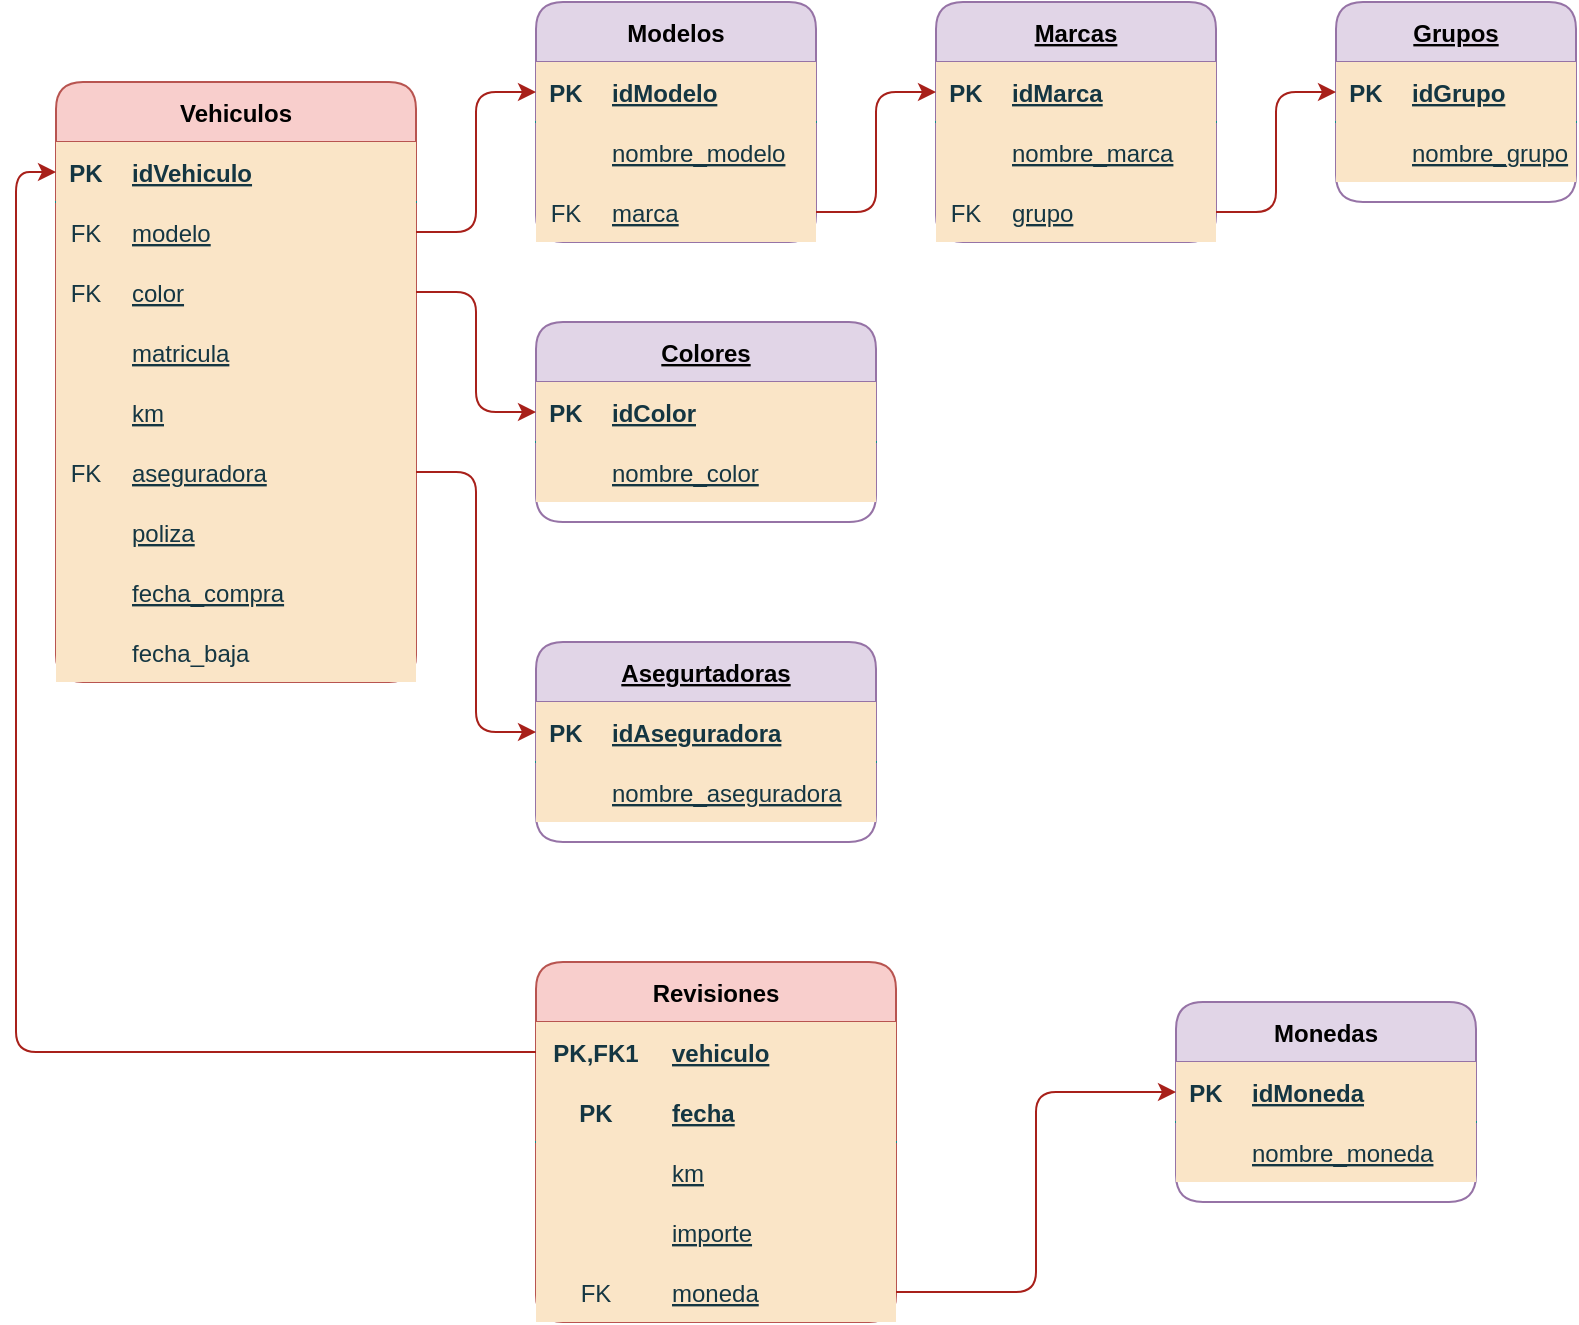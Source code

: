 <mxfile version="20.8.10" type="device"><diagram id="R2lEEEUBdFMjLlhIrx00" name="Page-1"><mxGraphModel dx="1042" dy="620" grid="1" gridSize="10" guides="1" tooltips="1" connect="1" arrows="1" fold="1" page="1" pageScale="1" pageWidth="850" pageHeight="1100" math="0" shadow="0" extFonts="Permanent Marker^https://fonts.googleapis.com/css?family=Permanent+Marker"><root><mxCell id="0"/><mxCell id="1" parent="0"/><mxCell id="oHa8tEoN4qrH1p9lrjXs-1" value="Vehiculos" style="shape=table;startSize=30;container=1;collapsible=1;childLayout=tableLayout;fixedRows=1;rowLines=0;fontStyle=1;align=center;resizeLast=1;fillColor=#f8cecc;strokeColor=#b85450;rounded=1;labelBackgroundColor=none;" parent="1" vertex="1"><mxGeometry x="80" y="120" width="180" height="300" as="geometry"/></mxCell><mxCell id="oHa8tEoN4qrH1p9lrjXs-2" value="" style="shape=tableRow;horizontal=0;startSize=0;swimlaneHead=0;swimlaneBody=0;fillColor=#FAE5C7;collapsible=0;dropTarget=0;points=[[0,0.5],[1,0.5]];portConstraint=eastwest;top=0;left=0;right=0;bottom=1;strokeColor=#0F8B8D;rounded=1;labelBackgroundColor=none;fontColor=#143642;" parent="oHa8tEoN4qrH1p9lrjXs-1" vertex="1"><mxGeometry y="30" width="180" height="30" as="geometry"/></mxCell><mxCell id="oHa8tEoN4qrH1p9lrjXs-3" value="PK" style="shape=partialRectangle;connectable=0;fillColor=#FAE5C7;top=0;left=0;bottom=0;right=0;fontStyle=1;overflow=hidden;strokeColor=#0F8B8D;rounded=1;labelBackgroundColor=none;fontColor=#143642;" parent="oHa8tEoN4qrH1p9lrjXs-2" vertex="1"><mxGeometry width="30" height="30" as="geometry"><mxRectangle width="30" height="30" as="alternateBounds"/></mxGeometry></mxCell><mxCell id="oHa8tEoN4qrH1p9lrjXs-4" value="idVehiculo" style="shape=partialRectangle;connectable=0;fillColor=#FAE5C7;top=0;left=0;bottom=0;right=0;align=left;spacingLeft=6;fontStyle=5;overflow=hidden;strokeColor=#0F8B8D;rounded=1;labelBackgroundColor=none;fontColor=#143642;" parent="oHa8tEoN4qrH1p9lrjXs-2" vertex="1"><mxGeometry x="30" width="150" height="30" as="geometry"><mxRectangle width="150" height="30" as="alternateBounds"/></mxGeometry></mxCell><mxCell id="oHa8tEoN4qrH1p9lrjXs-5" value="" style="shape=tableRow;horizontal=0;startSize=0;swimlaneHead=0;swimlaneBody=0;fillColor=#FAE5C7;collapsible=0;dropTarget=0;points=[[0,0.5],[1,0.5]];portConstraint=eastwest;top=0;left=0;right=0;bottom=0;strokeColor=#0F8B8D;rounded=1;labelBackgroundColor=none;fontColor=#143642;" parent="oHa8tEoN4qrH1p9lrjXs-1" vertex="1"><mxGeometry y="60" width="180" height="30" as="geometry"/></mxCell><mxCell id="oHa8tEoN4qrH1p9lrjXs-6" value="FK" style="shape=partialRectangle;connectable=0;fillColor=#FAE5C7;top=0;left=0;bottom=0;right=0;editable=1;overflow=hidden;strokeColor=#0F8B8D;rounded=1;labelBackgroundColor=none;fontColor=#143642;" parent="oHa8tEoN4qrH1p9lrjXs-5" vertex="1"><mxGeometry width="30" height="30" as="geometry"><mxRectangle width="30" height="30" as="alternateBounds"/></mxGeometry></mxCell><mxCell id="oHa8tEoN4qrH1p9lrjXs-7" value="modelo" style="shape=partialRectangle;connectable=0;fillColor=#FAE5C7;top=0;left=0;bottom=0;right=0;align=left;spacingLeft=6;overflow=hidden;fontStyle=4;strokeColor=#0F8B8D;rounded=1;labelBackgroundColor=none;fontColor=#143642;" parent="oHa8tEoN4qrH1p9lrjXs-5" vertex="1"><mxGeometry x="30" width="150" height="30" as="geometry"><mxRectangle width="150" height="30" as="alternateBounds"/></mxGeometry></mxCell><mxCell id="oHa8tEoN4qrH1p9lrjXs-8" value="" style="shape=tableRow;horizontal=0;startSize=0;swimlaneHead=0;swimlaneBody=0;fillColor=#FAE5C7;collapsible=0;dropTarget=0;points=[[0,0.5],[1,0.5]];portConstraint=eastwest;top=0;left=0;right=0;bottom=0;strokeColor=#0F8B8D;rounded=1;labelBackgroundColor=none;fontColor=#143642;" parent="oHa8tEoN4qrH1p9lrjXs-1" vertex="1"><mxGeometry y="90" width="180" height="30" as="geometry"/></mxCell><mxCell id="oHa8tEoN4qrH1p9lrjXs-9" value="FK" style="shape=partialRectangle;connectable=0;fillColor=#FAE5C7;top=0;left=0;bottom=0;right=0;editable=1;overflow=hidden;strokeColor=#0F8B8D;rounded=1;labelBackgroundColor=none;fontColor=#143642;" parent="oHa8tEoN4qrH1p9lrjXs-8" vertex="1"><mxGeometry width="30" height="30" as="geometry"><mxRectangle width="30" height="30" as="alternateBounds"/></mxGeometry></mxCell><mxCell id="oHa8tEoN4qrH1p9lrjXs-10" value="color" style="shape=partialRectangle;connectable=0;fillColor=#FAE5C7;top=0;left=0;bottom=0;right=0;align=left;spacingLeft=6;overflow=hidden;fontStyle=4;strokeColor=#0F8B8D;rounded=1;labelBackgroundColor=none;fontColor=#143642;" parent="oHa8tEoN4qrH1p9lrjXs-8" vertex="1"><mxGeometry x="30" width="150" height="30" as="geometry"><mxRectangle width="150" height="30" as="alternateBounds"/></mxGeometry></mxCell><mxCell id="oHa8tEoN4qrH1p9lrjXs-11" value="" style="shape=tableRow;horizontal=0;startSize=0;swimlaneHead=0;swimlaneBody=0;fillColor=#FAE5C7;collapsible=0;dropTarget=0;points=[[0,0.5],[1,0.5]];portConstraint=eastwest;top=0;left=0;right=0;bottom=0;strokeColor=#0F8B8D;rounded=1;labelBackgroundColor=none;fontColor=#143642;" parent="oHa8tEoN4qrH1p9lrjXs-1" vertex="1"><mxGeometry y="120" width="180" height="30" as="geometry"/></mxCell><mxCell id="oHa8tEoN4qrH1p9lrjXs-12" value="" style="shape=partialRectangle;connectable=0;fillColor=#FAE5C7;top=0;left=0;bottom=0;right=0;editable=1;overflow=hidden;strokeColor=#0F8B8D;rounded=1;labelBackgroundColor=none;fontColor=#143642;" parent="oHa8tEoN4qrH1p9lrjXs-11" vertex="1"><mxGeometry width="30" height="30" as="geometry"><mxRectangle width="30" height="30" as="alternateBounds"/></mxGeometry></mxCell><mxCell id="oHa8tEoN4qrH1p9lrjXs-13" value="matricula" style="shape=partialRectangle;connectable=0;fillColor=#FAE5C7;top=0;left=0;bottom=0;right=0;align=left;spacingLeft=6;overflow=hidden;fontStyle=4;strokeColor=#0F8B8D;rounded=1;labelBackgroundColor=none;fontColor=#143642;" parent="oHa8tEoN4qrH1p9lrjXs-11" vertex="1"><mxGeometry x="30" width="150" height="30" as="geometry"><mxRectangle width="150" height="30" as="alternateBounds"/></mxGeometry></mxCell><mxCell id="oHa8tEoN4qrH1p9lrjXs-14" value="" style="shape=tableRow;horizontal=0;startSize=0;swimlaneHead=0;swimlaneBody=0;fillColor=#FAE5C7;collapsible=0;dropTarget=0;points=[[0,0.5],[1,0.5]];portConstraint=eastwest;top=0;left=0;right=0;bottom=0;strokeColor=#0F8B8D;rounded=1;labelBackgroundColor=none;fontColor=#143642;" parent="oHa8tEoN4qrH1p9lrjXs-1" vertex="1"><mxGeometry y="150" width="180" height="30" as="geometry"/></mxCell><mxCell id="oHa8tEoN4qrH1p9lrjXs-15" value="" style="shape=partialRectangle;connectable=0;fillColor=#FAE5C7;top=0;left=0;bottom=0;right=0;editable=1;overflow=hidden;strokeColor=#0F8B8D;rounded=1;labelBackgroundColor=none;fontColor=#143642;" parent="oHa8tEoN4qrH1p9lrjXs-14" vertex="1"><mxGeometry width="30" height="30" as="geometry"><mxRectangle width="30" height="30" as="alternateBounds"/></mxGeometry></mxCell><mxCell id="oHa8tEoN4qrH1p9lrjXs-16" value="km" style="shape=partialRectangle;connectable=0;fillColor=#FAE5C7;top=0;left=0;bottom=0;right=0;align=left;spacingLeft=6;overflow=hidden;fontStyle=4;strokeColor=#0F8B8D;rounded=1;labelBackgroundColor=none;fontColor=#143642;" parent="oHa8tEoN4qrH1p9lrjXs-14" vertex="1"><mxGeometry x="30" width="150" height="30" as="geometry"><mxRectangle width="150" height="30" as="alternateBounds"/></mxGeometry></mxCell><mxCell id="oHa8tEoN4qrH1p9lrjXs-17" value="" style="shape=tableRow;horizontal=0;startSize=0;swimlaneHead=0;swimlaneBody=0;fillColor=#FAE5C7;collapsible=0;dropTarget=0;points=[[0,0.5],[1,0.5]];portConstraint=eastwest;top=0;left=0;right=0;bottom=0;strokeColor=#0F8B8D;rounded=1;labelBackgroundColor=none;fontColor=#143642;" parent="oHa8tEoN4qrH1p9lrjXs-1" vertex="1"><mxGeometry y="180" width="180" height="30" as="geometry"/></mxCell><mxCell id="oHa8tEoN4qrH1p9lrjXs-18" value="FK" style="shape=partialRectangle;connectable=0;fillColor=#FAE5C7;top=0;left=0;bottom=0;right=0;editable=1;overflow=hidden;strokeColor=#0F8B8D;rounded=1;labelBackgroundColor=none;fontColor=#143642;" parent="oHa8tEoN4qrH1p9lrjXs-17" vertex="1"><mxGeometry width="30" height="30" as="geometry"><mxRectangle width="30" height="30" as="alternateBounds"/></mxGeometry></mxCell><mxCell id="oHa8tEoN4qrH1p9lrjXs-19" value="aseguradora" style="shape=partialRectangle;connectable=0;fillColor=#FAE5C7;top=0;left=0;bottom=0;right=0;align=left;spacingLeft=6;overflow=hidden;fontStyle=4;strokeColor=#0F8B8D;rounded=1;labelBackgroundColor=none;fontColor=#143642;" parent="oHa8tEoN4qrH1p9lrjXs-17" vertex="1"><mxGeometry x="30" width="150" height="30" as="geometry"><mxRectangle width="150" height="30" as="alternateBounds"/></mxGeometry></mxCell><mxCell id="oHa8tEoN4qrH1p9lrjXs-20" value="" style="shape=tableRow;horizontal=0;startSize=0;swimlaneHead=0;swimlaneBody=0;fillColor=#FAE5C7;collapsible=0;dropTarget=0;points=[[0,0.5],[1,0.5]];portConstraint=eastwest;top=0;left=0;right=0;bottom=0;strokeColor=#0F8B8D;rounded=1;labelBackgroundColor=none;fontColor=#143642;" parent="oHa8tEoN4qrH1p9lrjXs-1" vertex="1"><mxGeometry y="210" width="180" height="30" as="geometry"/></mxCell><mxCell id="oHa8tEoN4qrH1p9lrjXs-21" value="" style="shape=partialRectangle;connectable=0;fillColor=#FAE5C7;top=0;left=0;bottom=0;right=0;editable=1;overflow=hidden;strokeColor=#0F8B8D;rounded=1;labelBackgroundColor=none;fontColor=#143642;" parent="oHa8tEoN4qrH1p9lrjXs-20" vertex="1"><mxGeometry width="30" height="30" as="geometry"><mxRectangle width="30" height="30" as="alternateBounds"/></mxGeometry></mxCell><mxCell id="oHa8tEoN4qrH1p9lrjXs-22" value="poliza" style="shape=partialRectangle;connectable=0;fillColor=#FAE5C7;top=0;left=0;bottom=0;right=0;align=left;spacingLeft=6;overflow=hidden;fontStyle=4;strokeColor=#0F8B8D;rounded=1;labelBackgroundColor=none;fontColor=#143642;" parent="oHa8tEoN4qrH1p9lrjXs-20" vertex="1"><mxGeometry x="30" width="150" height="30" as="geometry"><mxRectangle width="150" height="30" as="alternateBounds"/></mxGeometry></mxCell><mxCell id="oHa8tEoN4qrH1p9lrjXs-23" value="" style="shape=tableRow;horizontal=0;startSize=0;swimlaneHead=0;swimlaneBody=0;fillColor=#FAE5C7;collapsible=0;dropTarget=0;points=[[0,0.5],[1,0.5]];portConstraint=eastwest;top=0;left=0;right=0;bottom=0;strokeColor=#0F8B8D;rounded=1;labelBackgroundColor=none;fontColor=#143642;" parent="oHa8tEoN4qrH1p9lrjXs-1" vertex="1"><mxGeometry y="240" width="180" height="30" as="geometry"/></mxCell><mxCell id="oHa8tEoN4qrH1p9lrjXs-24" value="" style="shape=partialRectangle;connectable=0;fillColor=#FAE5C7;top=0;left=0;bottom=0;right=0;editable=1;overflow=hidden;strokeColor=#0F8B8D;rounded=1;labelBackgroundColor=none;fontColor=#143642;" parent="oHa8tEoN4qrH1p9lrjXs-23" vertex="1"><mxGeometry width="30" height="30" as="geometry"><mxRectangle width="30" height="30" as="alternateBounds"/></mxGeometry></mxCell><mxCell id="oHa8tEoN4qrH1p9lrjXs-25" value="fecha_compra" style="shape=partialRectangle;connectable=0;fillColor=#FAE5C7;top=0;left=0;bottom=0;right=0;align=left;spacingLeft=6;overflow=hidden;fontStyle=4;strokeColor=#0F8B8D;rounded=1;labelBackgroundColor=none;fontColor=#143642;" parent="oHa8tEoN4qrH1p9lrjXs-23" vertex="1"><mxGeometry x="30" width="150" height="30" as="geometry"><mxRectangle width="150" height="30" as="alternateBounds"/></mxGeometry></mxCell><mxCell id="MQ4exJ-LV9ddW7Iv1WlY-1" value="" style="shape=tableRow;horizontal=0;startSize=0;swimlaneHead=0;swimlaneBody=0;fillColor=#FAE5C7;collapsible=0;dropTarget=0;points=[[0,0.5],[1,0.5]];portConstraint=eastwest;top=0;left=0;right=0;bottom=0;strokeColor=#0F8B8D;rounded=1;labelBackgroundColor=none;fontColor=#143642;" parent="oHa8tEoN4qrH1p9lrjXs-1" vertex="1"><mxGeometry y="270" width="180" height="30" as="geometry"/></mxCell><mxCell id="MQ4exJ-LV9ddW7Iv1WlY-2" value="" style="shape=partialRectangle;connectable=0;fillColor=#FAE5C7;top=0;left=0;bottom=0;right=0;editable=1;overflow=hidden;strokeColor=#0F8B8D;rounded=1;labelBackgroundColor=none;fontColor=#143642;" parent="MQ4exJ-LV9ddW7Iv1WlY-1" vertex="1"><mxGeometry width="30" height="30" as="geometry"><mxRectangle width="30" height="30" as="alternateBounds"/></mxGeometry></mxCell><mxCell id="MQ4exJ-LV9ddW7Iv1WlY-3" value="fecha_baja" style="shape=partialRectangle;connectable=0;fillColor=#FAE5C7;top=0;left=0;bottom=0;right=0;align=left;spacingLeft=6;overflow=hidden;fontStyle=0;strokeColor=#0F8B8D;rounded=1;labelBackgroundColor=none;fontColor=#143642;" parent="MQ4exJ-LV9ddW7Iv1WlY-1" vertex="1"><mxGeometry x="30" width="150" height="30" as="geometry"><mxRectangle width="150" height="30" as="alternateBounds"/></mxGeometry></mxCell><mxCell id="oHa8tEoN4qrH1p9lrjXs-26" value="Modelos" style="shape=table;startSize=30;container=1;collapsible=1;childLayout=tableLayout;fixedRows=1;rowLines=0;fontStyle=1;align=center;resizeLast=1;fillColor=#e1d5e7;strokeColor=#9673a6;rounded=1;labelBackgroundColor=none;" parent="1" vertex="1"><mxGeometry x="320" y="80" width="140" height="120" as="geometry"/></mxCell><mxCell id="oHa8tEoN4qrH1p9lrjXs-27" value="" style="shape=tableRow;horizontal=0;startSize=0;swimlaneHead=0;swimlaneBody=0;fillColor=#FAE5C7;collapsible=0;dropTarget=0;points=[[0,0.5],[1,0.5]];portConstraint=eastwest;top=0;left=0;right=0;bottom=1;strokeColor=#0F8B8D;rounded=1;labelBackgroundColor=none;fontColor=#143642;" parent="oHa8tEoN4qrH1p9lrjXs-26" vertex="1"><mxGeometry y="30" width="140" height="30" as="geometry"/></mxCell><mxCell id="oHa8tEoN4qrH1p9lrjXs-28" value="PK" style="shape=partialRectangle;connectable=0;fillColor=#FAE5C7;top=0;left=0;bottom=0;right=0;fontStyle=1;overflow=hidden;strokeColor=#0F8B8D;rounded=1;labelBackgroundColor=none;fontColor=#143642;" parent="oHa8tEoN4qrH1p9lrjXs-27" vertex="1"><mxGeometry width="30" height="30" as="geometry"><mxRectangle width="30" height="30" as="alternateBounds"/></mxGeometry></mxCell><mxCell id="oHa8tEoN4qrH1p9lrjXs-29" value="idModelo" style="shape=partialRectangle;connectable=0;fillColor=#FAE5C7;top=0;left=0;bottom=0;right=0;align=left;spacingLeft=6;fontStyle=5;overflow=hidden;strokeColor=#0F8B8D;rounded=1;labelBackgroundColor=none;fontColor=#143642;" parent="oHa8tEoN4qrH1p9lrjXs-27" vertex="1"><mxGeometry x="30" width="110" height="30" as="geometry"><mxRectangle width="110" height="30" as="alternateBounds"/></mxGeometry></mxCell><mxCell id="oHa8tEoN4qrH1p9lrjXs-30" value="" style="shape=tableRow;horizontal=0;startSize=0;swimlaneHead=0;swimlaneBody=0;fillColor=#FAE5C7;collapsible=0;dropTarget=0;points=[[0,0.5],[1,0.5]];portConstraint=eastwest;top=0;left=0;right=0;bottom=0;strokeColor=#0F8B8D;rounded=1;labelBackgroundColor=none;fontColor=#143642;" parent="oHa8tEoN4qrH1p9lrjXs-26" vertex="1"><mxGeometry y="60" width="140" height="30" as="geometry"/></mxCell><mxCell id="oHa8tEoN4qrH1p9lrjXs-31" value="" style="shape=partialRectangle;connectable=0;fillColor=#FAE5C7;top=0;left=0;bottom=0;right=0;editable=1;overflow=hidden;strokeColor=#0F8B8D;rounded=1;labelBackgroundColor=none;fontColor=#143642;" parent="oHa8tEoN4qrH1p9lrjXs-30" vertex="1"><mxGeometry width="30" height="30" as="geometry"><mxRectangle width="30" height="30" as="alternateBounds"/></mxGeometry></mxCell><mxCell id="oHa8tEoN4qrH1p9lrjXs-32" value="nombre_modelo" style="shape=partialRectangle;connectable=0;fillColor=#FAE5C7;top=0;left=0;bottom=0;right=0;align=left;spacingLeft=6;overflow=hidden;fontStyle=4;strokeColor=#0F8B8D;rounded=1;labelBackgroundColor=none;fontColor=#143642;" parent="oHa8tEoN4qrH1p9lrjXs-30" vertex="1"><mxGeometry x="30" width="110" height="30" as="geometry"><mxRectangle width="110" height="30" as="alternateBounds"/></mxGeometry></mxCell><mxCell id="oHa8tEoN4qrH1p9lrjXs-33" value="" style="shape=tableRow;horizontal=0;startSize=0;swimlaneHead=0;swimlaneBody=0;fillColor=#FAE5C7;collapsible=0;dropTarget=0;points=[[0,0.5],[1,0.5]];portConstraint=eastwest;top=0;left=0;right=0;bottom=0;strokeColor=#0F8B8D;rounded=1;labelBackgroundColor=none;fontColor=#143642;" parent="oHa8tEoN4qrH1p9lrjXs-26" vertex="1"><mxGeometry y="90" width="140" height="30" as="geometry"/></mxCell><mxCell id="oHa8tEoN4qrH1p9lrjXs-34" value="FK" style="shape=partialRectangle;connectable=0;fillColor=#FAE5C7;top=0;left=0;bottom=0;right=0;editable=1;overflow=hidden;strokeColor=#0F8B8D;rounded=1;labelBackgroundColor=none;fontColor=#143642;" parent="oHa8tEoN4qrH1p9lrjXs-33" vertex="1"><mxGeometry width="30" height="30" as="geometry"><mxRectangle width="30" height="30" as="alternateBounds"/></mxGeometry></mxCell><mxCell id="oHa8tEoN4qrH1p9lrjXs-35" value="marca" style="shape=partialRectangle;connectable=0;fillColor=#FAE5C7;top=0;left=0;bottom=0;right=0;align=left;spacingLeft=6;overflow=hidden;fontStyle=4;strokeColor=#0F8B8D;rounded=1;labelBackgroundColor=none;fontColor=#143642;" parent="oHa8tEoN4qrH1p9lrjXs-33" vertex="1"><mxGeometry x="30" width="110" height="30" as="geometry"><mxRectangle width="110" height="30" as="alternateBounds"/></mxGeometry></mxCell><mxCell id="oHa8tEoN4qrH1p9lrjXs-39" value="Marcas" style="shape=table;startSize=30;container=1;collapsible=1;childLayout=tableLayout;fixedRows=1;rowLines=0;fontStyle=5;align=center;resizeLast=1;fillColor=#e1d5e7;strokeColor=#9673a6;rounded=1;labelBackgroundColor=none;" parent="1" vertex="1"><mxGeometry x="520" y="80" width="140" height="120" as="geometry"/></mxCell><mxCell id="oHa8tEoN4qrH1p9lrjXs-40" value="" style="shape=tableRow;horizontal=0;startSize=0;swimlaneHead=0;swimlaneBody=0;fillColor=#FAE5C7;collapsible=0;dropTarget=0;points=[[0,0.5],[1,0.5]];portConstraint=eastwest;top=0;left=0;right=0;bottom=1;strokeColor=#0F8B8D;rounded=1;labelBackgroundColor=none;fontColor=#143642;" parent="oHa8tEoN4qrH1p9lrjXs-39" vertex="1"><mxGeometry y="30" width="140" height="30" as="geometry"/></mxCell><mxCell id="oHa8tEoN4qrH1p9lrjXs-41" value="PK" style="shape=partialRectangle;connectable=0;fillColor=#FAE5C7;top=0;left=0;bottom=0;right=0;fontStyle=1;overflow=hidden;strokeColor=#0F8B8D;rounded=1;labelBackgroundColor=none;fontColor=#143642;" parent="oHa8tEoN4qrH1p9lrjXs-40" vertex="1"><mxGeometry width="30" height="30" as="geometry"><mxRectangle width="30" height="30" as="alternateBounds"/></mxGeometry></mxCell><mxCell id="oHa8tEoN4qrH1p9lrjXs-42" value="idMarca" style="shape=partialRectangle;connectable=0;fillColor=#FAE5C7;top=0;left=0;bottom=0;right=0;align=left;spacingLeft=6;fontStyle=5;overflow=hidden;strokeColor=#0F8B8D;rounded=1;labelBackgroundColor=none;fontColor=#143642;" parent="oHa8tEoN4qrH1p9lrjXs-40" vertex="1"><mxGeometry x="30" width="110" height="30" as="geometry"><mxRectangle width="110" height="30" as="alternateBounds"/></mxGeometry></mxCell><mxCell id="oHa8tEoN4qrH1p9lrjXs-43" value="" style="shape=tableRow;horizontal=0;startSize=0;swimlaneHead=0;swimlaneBody=0;fillColor=#FAE5C7;collapsible=0;dropTarget=0;points=[[0,0.5],[1,0.5]];portConstraint=eastwest;top=0;left=0;right=0;bottom=0;strokeColor=#0F8B8D;rounded=1;labelBackgroundColor=none;fontColor=#143642;" parent="oHa8tEoN4qrH1p9lrjXs-39" vertex="1"><mxGeometry y="60" width="140" height="30" as="geometry"/></mxCell><mxCell id="oHa8tEoN4qrH1p9lrjXs-44" value="" style="shape=partialRectangle;connectable=0;fillColor=#FAE5C7;top=0;left=0;bottom=0;right=0;editable=1;overflow=hidden;strokeColor=#0F8B8D;rounded=1;labelBackgroundColor=none;fontColor=#143642;" parent="oHa8tEoN4qrH1p9lrjXs-43" vertex="1"><mxGeometry width="30" height="30" as="geometry"><mxRectangle width="30" height="30" as="alternateBounds"/></mxGeometry></mxCell><mxCell id="oHa8tEoN4qrH1p9lrjXs-45" value="nombre_marca" style="shape=partialRectangle;connectable=0;fillColor=#FAE5C7;top=0;left=0;bottom=0;right=0;align=left;spacingLeft=6;overflow=hidden;fontStyle=4;strokeColor=#0F8B8D;rounded=1;labelBackgroundColor=none;fontColor=#143642;" parent="oHa8tEoN4qrH1p9lrjXs-43" vertex="1"><mxGeometry x="30" width="110" height="30" as="geometry"><mxRectangle width="110" height="30" as="alternateBounds"/></mxGeometry></mxCell><mxCell id="oHa8tEoN4qrH1p9lrjXs-46" value="" style="shape=tableRow;horizontal=0;startSize=0;swimlaneHead=0;swimlaneBody=0;fillColor=#FAE5C7;collapsible=0;dropTarget=0;points=[[0,0.5],[1,0.5]];portConstraint=eastwest;top=0;left=0;right=0;bottom=0;strokeColor=#0F8B8D;rounded=1;labelBackgroundColor=none;fontColor=#143642;" parent="oHa8tEoN4qrH1p9lrjXs-39" vertex="1"><mxGeometry y="90" width="140" height="30" as="geometry"/></mxCell><mxCell id="oHa8tEoN4qrH1p9lrjXs-47" value="FK" style="shape=partialRectangle;connectable=0;fillColor=#FAE5C7;top=0;left=0;bottom=0;right=0;editable=1;overflow=hidden;strokeColor=#0F8B8D;rounded=1;labelBackgroundColor=none;fontColor=#143642;" parent="oHa8tEoN4qrH1p9lrjXs-46" vertex="1"><mxGeometry width="30" height="30" as="geometry"><mxRectangle width="30" height="30" as="alternateBounds"/></mxGeometry></mxCell><mxCell id="oHa8tEoN4qrH1p9lrjXs-48" value="grupo" style="shape=partialRectangle;connectable=0;fillColor=#FAE5C7;top=0;left=0;bottom=0;right=0;align=left;spacingLeft=6;overflow=hidden;fontStyle=4;strokeColor=#0F8B8D;rounded=1;labelBackgroundColor=none;fontColor=#143642;" parent="oHa8tEoN4qrH1p9lrjXs-46" vertex="1"><mxGeometry x="30" width="110" height="30" as="geometry"><mxRectangle width="110" height="30" as="alternateBounds"/></mxGeometry></mxCell><mxCell id="oHa8tEoN4qrH1p9lrjXs-52" value="Grupos" style="shape=table;startSize=30;container=1;collapsible=1;childLayout=tableLayout;fixedRows=1;rowLines=0;fontStyle=5;align=center;resizeLast=1;fillColor=#e1d5e7;strokeColor=#9673a6;rounded=1;labelBackgroundColor=none;" parent="1" vertex="1"><mxGeometry x="720" y="80" width="120" height="100" as="geometry"/></mxCell><mxCell id="oHa8tEoN4qrH1p9lrjXs-53" value="" style="shape=tableRow;horizontal=0;startSize=0;swimlaneHead=0;swimlaneBody=0;fillColor=#FAE5C7;collapsible=0;dropTarget=0;points=[[0,0.5],[1,0.5]];portConstraint=eastwest;top=0;left=0;right=0;bottom=1;strokeColor=#0F8B8D;rounded=1;labelBackgroundColor=none;fontColor=#143642;" parent="oHa8tEoN4qrH1p9lrjXs-52" vertex="1"><mxGeometry y="30" width="120" height="30" as="geometry"/></mxCell><mxCell id="oHa8tEoN4qrH1p9lrjXs-54" value="PK" style="shape=partialRectangle;connectable=0;fillColor=#FAE5C7;top=0;left=0;bottom=0;right=0;fontStyle=1;overflow=hidden;strokeColor=#0F8B8D;rounded=1;labelBackgroundColor=none;fontColor=#143642;" parent="oHa8tEoN4qrH1p9lrjXs-53" vertex="1"><mxGeometry width="30" height="30" as="geometry"><mxRectangle width="30" height="30" as="alternateBounds"/></mxGeometry></mxCell><mxCell id="oHa8tEoN4qrH1p9lrjXs-55" value="idGrupo" style="shape=partialRectangle;connectable=0;fillColor=#FAE5C7;top=0;left=0;bottom=0;right=0;align=left;spacingLeft=6;fontStyle=5;overflow=hidden;strokeColor=#0F8B8D;rounded=1;labelBackgroundColor=none;fontColor=#143642;" parent="oHa8tEoN4qrH1p9lrjXs-53" vertex="1"><mxGeometry x="30" width="90" height="30" as="geometry"><mxRectangle width="90" height="30" as="alternateBounds"/></mxGeometry></mxCell><mxCell id="oHa8tEoN4qrH1p9lrjXs-56" value="" style="shape=tableRow;horizontal=0;startSize=0;swimlaneHead=0;swimlaneBody=0;fillColor=#FAE5C7;collapsible=0;dropTarget=0;points=[[0,0.5],[1,0.5]];portConstraint=eastwest;top=0;left=0;right=0;bottom=0;strokeColor=#0F8B8D;rounded=1;labelBackgroundColor=none;fontColor=#143642;" parent="oHa8tEoN4qrH1p9lrjXs-52" vertex="1"><mxGeometry y="60" width="120" height="30" as="geometry"/></mxCell><mxCell id="oHa8tEoN4qrH1p9lrjXs-57" value="" style="shape=partialRectangle;connectable=0;fillColor=#FAE5C7;top=0;left=0;bottom=0;right=0;editable=1;overflow=hidden;strokeColor=#0F8B8D;rounded=1;labelBackgroundColor=none;fontColor=#143642;" parent="oHa8tEoN4qrH1p9lrjXs-56" vertex="1"><mxGeometry width="30" height="30" as="geometry"><mxRectangle width="30" height="30" as="alternateBounds"/></mxGeometry></mxCell><mxCell id="oHa8tEoN4qrH1p9lrjXs-58" value="nombre_grupo" style="shape=partialRectangle;connectable=0;fillColor=#FAE5C7;top=0;left=0;bottom=0;right=0;align=left;spacingLeft=6;overflow=hidden;fontStyle=4;strokeColor=#0F8B8D;rounded=1;labelBackgroundColor=none;fontColor=#143642;" parent="oHa8tEoN4qrH1p9lrjXs-56" vertex="1"><mxGeometry x="30" width="90" height="30" as="geometry"><mxRectangle width="90" height="30" as="alternateBounds"/></mxGeometry></mxCell><mxCell id="oHa8tEoN4qrH1p9lrjXs-65" style="edgeStyle=orthogonalEdgeStyle;rounded=1;orthogonalLoop=1;jettySize=auto;html=1;fillColor=#FAE5C7;strokeColor=#A8201A;labelBackgroundColor=none;fontColor=default;" parent="1" source="oHa8tEoN4qrH1p9lrjXs-46" target="oHa8tEoN4qrH1p9lrjXs-53" edge="1"><mxGeometry relative="1" as="geometry"/></mxCell><mxCell id="oHa8tEoN4qrH1p9lrjXs-66" style="edgeStyle=orthogonalEdgeStyle;rounded=1;orthogonalLoop=1;jettySize=auto;html=1;fillColor=#FAE5C7;strokeColor=#A8201A;labelBackgroundColor=none;fontColor=default;" parent="1" source="oHa8tEoN4qrH1p9lrjXs-33" target="oHa8tEoN4qrH1p9lrjXs-40" edge="1"><mxGeometry relative="1" as="geometry"/></mxCell><mxCell id="oHa8tEoN4qrH1p9lrjXs-67" style="edgeStyle=orthogonalEdgeStyle;rounded=1;orthogonalLoop=1;jettySize=auto;html=1;entryX=0;entryY=0.5;entryDx=0;entryDy=0;fillColor=#FAE5C7;strokeColor=#A8201A;labelBackgroundColor=none;fontColor=default;" parent="1" source="oHa8tEoN4qrH1p9lrjXs-5" target="oHa8tEoN4qrH1p9lrjXs-27" edge="1"><mxGeometry relative="1" as="geometry"/></mxCell><mxCell id="oHa8tEoN4qrH1p9lrjXs-68" value="Revisiones" style="shape=table;startSize=30;container=1;collapsible=1;childLayout=tableLayout;fixedRows=1;rowLines=0;fontStyle=1;align=center;resizeLast=1;fillColor=#f8cecc;strokeColor=#b85450;rounded=1;labelBackgroundColor=none;" parent="1" vertex="1"><mxGeometry x="320" y="560" width="180" height="180" as="geometry"/></mxCell><mxCell id="oHa8tEoN4qrH1p9lrjXs-69" value="" style="shape=tableRow;horizontal=0;startSize=0;swimlaneHead=0;swimlaneBody=0;fillColor=#FAE5C7;collapsible=0;dropTarget=0;points=[[0,0.5],[1,0.5]];portConstraint=eastwest;top=0;left=0;right=0;bottom=0;strokeColor=#0F8B8D;rounded=1;labelBackgroundColor=none;fontColor=#143642;" parent="oHa8tEoN4qrH1p9lrjXs-68" vertex="1"><mxGeometry y="30" width="180" height="30" as="geometry"/></mxCell><mxCell id="oHa8tEoN4qrH1p9lrjXs-70" value="PK,FK1" style="shape=partialRectangle;connectable=0;fillColor=#FAE5C7;top=0;left=0;bottom=0;right=0;fontStyle=1;overflow=hidden;strokeColor=#0F8B8D;rounded=1;labelBackgroundColor=none;fontColor=#143642;" parent="oHa8tEoN4qrH1p9lrjXs-69" vertex="1"><mxGeometry width="60" height="30" as="geometry"><mxRectangle width="60" height="30" as="alternateBounds"/></mxGeometry></mxCell><mxCell id="oHa8tEoN4qrH1p9lrjXs-71" value="vehiculo" style="shape=partialRectangle;connectable=0;fillColor=#FAE5C7;top=0;left=0;bottom=0;right=0;align=left;spacingLeft=6;fontStyle=5;overflow=hidden;strokeColor=#0F8B8D;rounded=1;labelBackgroundColor=none;fontColor=#143642;" parent="oHa8tEoN4qrH1p9lrjXs-69" vertex="1"><mxGeometry x="60" width="120" height="30" as="geometry"><mxRectangle width="120" height="30" as="alternateBounds"/></mxGeometry></mxCell><mxCell id="oHa8tEoN4qrH1p9lrjXs-72" value="" style="shape=tableRow;horizontal=0;startSize=0;swimlaneHead=0;swimlaneBody=0;fillColor=#FAE5C7;collapsible=0;dropTarget=0;points=[[0,0.5],[1,0.5]];portConstraint=eastwest;top=0;left=0;right=0;bottom=1;strokeColor=#0F8B8D;rounded=1;labelBackgroundColor=none;fontColor=#143642;" parent="oHa8tEoN4qrH1p9lrjXs-68" vertex="1"><mxGeometry y="60" width="180" height="30" as="geometry"/></mxCell><mxCell id="oHa8tEoN4qrH1p9lrjXs-73" value="PK" style="shape=partialRectangle;connectable=0;fillColor=#FAE5C7;top=0;left=0;bottom=0;right=0;fontStyle=1;overflow=hidden;strokeColor=#0F8B8D;rounded=1;labelBackgroundColor=none;fontColor=#143642;" parent="oHa8tEoN4qrH1p9lrjXs-72" vertex="1"><mxGeometry width="60" height="30" as="geometry"><mxRectangle width="60" height="30" as="alternateBounds"/></mxGeometry></mxCell><mxCell id="oHa8tEoN4qrH1p9lrjXs-74" value="fecha" style="shape=partialRectangle;connectable=0;fillColor=#FAE5C7;top=0;left=0;bottom=0;right=0;align=left;spacingLeft=6;fontStyle=5;overflow=hidden;strokeColor=#0F8B8D;rounded=1;labelBackgroundColor=none;fontColor=#143642;" parent="oHa8tEoN4qrH1p9lrjXs-72" vertex="1"><mxGeometry x="60" width="120" height="30" as="geometry"><mxRectangle width="120" height="30" as="alternateBounds"/></mxGeometry></mxCell><mxCell id="oHa8tEoN4qrH1p9lrjXs-78" value="" style="shape=tableRow;horizontal=0;startSize=0;swimlaneHead=0;swimlaneBody=0;fillColor=#FAE5C7;collapsible=0;dropTarget=0;points=[[0,0.5],[1,0.5]];portConstraint=eastwest;top=0;left=0;right=0;bottom=0;strokeColor=#0F8B8D;rounded=1;labelBackgroundColor=none;fontColor=#143642;" parent="oHa8tEoN4qrH1p9lrjXs-68" vertex="1"><mxGeometry y="90" width="180" height="30" as="geometry"/></mxCell><mxCell id="oHa8tEoN4qrH1p9lrjXs-79" value="" style="shape=partialRectangle;connectable=0;fillColor=#FAE5C7;top=0;left=0;bottom=0;right=0;editable=1;overflow=hidden;strokeColor=#0F8B8D;rounded=1;labelBackgroundColor=none;fontColor=#143642;" parent="oHa8tEoN4qrH1p9lrjXs-78" vertex="1"><mxGeometry width="60" height="30" as="geometry"><mxRectangle width="60" height="30" as="alternateBounds"/></mxGeometry></mxCell><mxCell id="oHa8tEoN4qrH1p9lrjXs-80" value="km" style="shape=partialRectangle;connectable=0;fillColor=#FAE5C7;top=0;left=0;bottom=0;right=0;align=left;spacingLeft=6;overflow=hidden;fontStyle=4;strokeColor=#0F8B8D;rounded=1;labelBackgroundColor=none;fontColor=#143642;" parent="oHa8tEoN4qrH1p9lrjXs-78" vertex="1"><mxGeometry x="60" width="120" height="30" as="geometry"><mxRectangle width="120" height="30" as="alternateBounds"/></mxGeometry></mxCell><mxCell id="oHa8tEoN4qrH1p9lrjXs-81" value="" style="shape=tableRow;horizontal=0;startSize=0;swimlaneHead=0;swimlaneBody=0;fillColor=#FAE5C7;collapsible=0;dropTarget=0;points=[[0,0.5],[1,0.5]];portConstraint=eastwest;top=0;left=0;right=0;bottom=0;strokeColor=#0F8B8D;rounded=1;labelBackgroundColor=none;fontColor=#143642;" parent="oHa8tEoN4qrH1p9lrjXs-68" vertex="1"><mxGeometry y="120" width="180" height="30" as="geometry"/></mxCell><mxCell id="oHa8tEoN4qrH1p9lrjXs-82" value="" style="shape=partialRectangle;connectable=0;fillColor=#FAE5C7;top=0;left=0;bottom=0;right=0;editable=1;overflow=hidden;strokeColor=#0F8B8D;rounded=1;labelBackgroundColor=none;fontColor=#143642;" parent="oHa8tEoN4qrH1p9lrjXs-81" vertex="1"><mxGeometry width="60" height="30" as="geometry"><mxRectangle width="60" height="30" as="alternateBounds"/></mxGeometry></mxCell><mxCell id="oHa8tEoN4qrH1p9lrjXs-83" value="importe" style="shape=partialRectangle;connectable=0;fillColor=#FAE5C7;top=0;left=0;bottom=0;right=0;align=left;spacingLeft=6;overflow=hidden;fontStyle=4;strokeColor=#0F8B8D;rounded=1;labelBackgroundColor=none;fontColor=#143642;" parent="oHa8tEoN4qrH1p9lrjXs-81" vertex="1"><mxGeometry x="60" width="120" height="30" as="geometry"><mxRectangle width="120" height="30" as="alternateBounds"/></mxGeometry></mxCell><mxCell id="oHa8tEoN4qrH1p9lrjXs-84" value="" style="shape=tableRow;horizontal=0;startSize=0;swimlaneHead=0;swimlaneBody=0;fillColor=#FAE5C7;collapsible=0;dropTarget=0;points=[[0,0.5],[1,0.5]];portConstraint=eastwest;top=0;left=0;right=0;bottom=0;strokeColor=#0F8B8D;rounded=1;labelBackgroundColor=none;fontColor=#143642;" parent="oHa8tEoN4qrH1p9lrjXs-68" vertex="1"><mxGeometry y="150" width="180" height="30" as="geometry"/></mxCell><mxCell id="oHa8tEoN4qrH1p9lrjXs-85" value="FK" style="shape=partialRectangle;connectable=0;fillColor=#FAE5C7;top=0;left=0;bottom=0;right=0;editable=1;overflow=hidden;strokeColor=#0F8B8D;rounded=1;labelBackgroundColor=none;fontColor=#143642;" parent="oHa8tEoN4qrH1p9lrjXs-84" vertex="1"><mxGeometry width="60" height="30" as="geometry"><mxRectangle width="60" height="30" as="alternateBounds"/></mxGeometry></mxCell><mxCell id="oHa8tEoN4qrH1p9lrjXs-86" value="moneda" style="shape=partialRectangle;connectable=0;fillColor=#FAE5C7;top=0;left=0;bottom=0;right=0;align=left;spacingLeft=6;overflow=hidden;fontStyle=4;strokeColor=#0F8B8D;rounded=1;labelBackgroundColor=none;fontColor=#143642;" parent="oHa8tEoN4qrH1p9lrjXs-84" vertex="1"><mxGeometry x="60" width="120" height="30" as="geometry"><mxRectangle width="120" height="30" as="alternateBounds"/></mxGeometry></mxCell><mxCell id="oHa8tEoN4qrH1p9lrjXs-87" value="Monedas" style="shape=table;startSize=30;container=1;collapsible=1;childLayout=tableLayout;fixedRows=1;rowLines=0;fontStyle=1;align=center;resizeLast=1;fillColor=#e1d5e7;strokeColor=#9673a6;rounded=1;labelBackgroundColor=none;" parent="1" vertex="1"><mxGeometry x="640" y="580" width="150" height="100" as="geometry"/></mxCell><mxCell id="oHa8tEoN4qrH1p9lrjXs-88" value="" style="shape=tableRow;horizontal=0;startSize=0;swimlaneHead=0;swimlaneBody=0;fillColor=#FAE5C7;collapsible=0;dropTarget=0;points=[[0,0.5],[1,0.5]];portConstraint=eastwest;top=0;left=0;right=0;bottom=1;strokeColor=#0F8B8D;rounded=1;labelBackgroundColor=none;fontColor=#143642;" parent="oHa8tEoN4qrH1p9lrjXs-87" vertex="1"><mxGeometry y="30" width="150" height="30" as="geometry"/></mxCell><mxCell id="oHa8tEoN4qrH1p9lrjXs-89" value="PK" style="shape=partialRectangle;connectable=0;fillColor=#FAE5C7;top=0;left=0;bottom=0;right=0;fontStyle=1;overflow=hidden;strokeColor=#0F8B8D;rounded=1;labelBackgroundColor=none;fontColor=#143642;" parent="oHa8tEoN4qrH1p9lrjXs-88" vertex="1"><mxGeometry width="30" height="30" as="geometry"><mxRectangle width="30" height="30" as="alternateBounds"/></mxGeometry></mxCell><mxCell id="oHa8tEoN4qrH1p9lrjXs-90" value="idMoneda" style="shape=partialRectangle;connectable=0;fillColor=#FAE5C7;top=0;left=0;bottom=0;right=0;align=left;spacingLeft=6;fontStyle=5;overflow=hidden;strokeColor=#0F8B8D;rounded=1;labelBackgroundColor=none;fontColor=#143642;" parent="oHa8tEoN4qrH1p9lrjXs-88" vertex="1"><mxGeometry x="30" width="120" height="30" as="geometry"><mxRectangle width="120" height="30" as="alternateBounds"/></mxGeometry></mxCell><mxCell id="oHa8tEoN4qrH1p9lrjXs-91" value="" style="shape=tableRow;horizontal=0;startSize=0;swimlaneHead=0;swimlaneBody=0;fillColor=#FAE5C7;collapsible=0;dropTarget=0;points=[[0,0.5],[1,0.5]];portConstraint=eastwest;top=0;left=0;right=0;bottom=0;strokeColor=#0F8B8D;rounded=1;labelBackgroundColor=none;fontColor=#143642;" parent="oHa8tEoN4qrH1p9lrjXs-87" vertex="1"><mxGeometry y="60" width="150" height="30" as="geometry"/></mxCell><mxCell id="oHa8tEoN4qrH1p9lrjXs-92" value="" style="shape=partialRectangle;connectable=0;fillColor=#FAE5C7;top=0;left=0;bottom=0;right=0;editable=1;overflow=hidden;strokeColor=#0F8B8D;rounded=1;labelBackgroundColor=none;fontColor=#143642;" parent="oHa8tEoN4qrH1p9lrjXs-91" vertex="1"><mxGeometry width="30" height="30" as="geometry"><mxRectangle width="30" height="30" as="alternateBounds"/></mxGeometry></mxCell><mxCell id="oHa8tEoN4qrH1p9lrjXs-93" value="nombre_moneda" style="shape=partialRectangle;connectable=0;fillColor=#FAE5C7;top=0;left=0;bottom=0;right=0;align=left;spacingLeft=6;overflow=hidden;fontStyle=4;strokeColor=#0F8B8D;rounded=1;labelBackgroundColor=none;fontColor=#143642;" parent="oHa8tEoN4qrH1p9lrjXs-91" vertex="1"><mxGeometry x="30" width="120" height="30" as="geometry"><mxRectangle width="120" height="30" as="alternateBounds"/></mxGeometry></mxCell><mxCell id="oHa8tEoN4qrH1p9lrjXs-97" style="edgeStyle=orthogonalEdgeStyle;rounded=1;orthogonalLoop=1;jettySize=auto;html=1;entryX=0;entryY=0.5;entryDx=0;entryDy=0;fillColor=#FAE5C7;strokeColor=#A8201A;labelBackgroundColor=none;fontColor=default;" parent="1" source="oHa8tEoN4qrH1p9lrjXs-84" target="oHa8tEoN4qrH1p9lrjXs-88" edge="1"><mxGeometry relative="1" as="geometry"/></mxCell><mxCell id="oHa8tEoN4qrH1p9lrjXs-98" style="edgeStyle=orthogonalEdgeStyle;rounded=1;orthogonalLoop=1;jettySize=auto;html=1;entryX=0;entryY=0.5;entryDx=0;entryDy=0;fillColor=#FAE5C7;strokeColor=#A8201A;labelBackgroundColor=none;fontColor=default;" parent="1" source="oHa8tEoN4qrH1p9lrjXs-69" target="oHa8tEoN4qrH1p9lrjXs-2" edge="1"><mxGeometry relative="1" as="geometry"/></mxCell><mxCell id="Gjls0aD_eeOeDIXed29W-1" value="Asegurtadoras" style="shape=table;startSize=30;container=1;collapsible=1;childLayout=tableLayout;fixedRows=1;rowLines=0;fontStyle=5;align=center;resizeLast=1;fillColor=#e1d5e7;strokeColor=#9673a6;rounded=1;labelBackgroundColor=none;" parent="1" vertex="1"><mxGeometry x="320" y="400" width="170" height="100" as="geometry"/></mxCell><mxCell id="Gjls0aD_eeOeDIXed29W-2" value="" style="shape=tableRow;horizontal=0;startSize=0;swimlaneHead=0;swimlaneBody=0;fillColor=#FAE5C7;collapsible=0;dropTarget=0;points=[[0,0.5],[1,0.5]];portConstraint=eastwest;top=0;left=0;right=0;bottom=1;strokeColor=#0F8B8D;rounded=1;labelBackgroundColor=none;fontColor=#143642;" parent="Gjls0aD_eeOeDIXed29W-1" vertex="1"><mxGeometry y="30" width="170" height="30" as="geometry"/></mxCell><mxCell id="Gjls0aD_eeOeDIXed29W-3" value="PK" style="shape=partialRectangle;connectable=0;fillColor=#FAE5C7;top=0;left=0;bottom=0;right=0;fontStyle=1;overflow=hidden;strokeColor=#0F8B8D;rounded=1;labelBackgroundColor=none;fontColor=#143642;" parent="Gjls0aD_eeOeDIXed29W-2" vertex="1"><mxGeometry width="30" height="30" as="geometry"><mxRectangle width="30" height="30" as="alternateBounds"/></mxGeometry></mxCell><mxCell id="Gjls0aD_eeOeDIXed29W-4" value="idAseguradora" style="shape=partialRectangle;connectable=0;fillColor=#FAE5C7;top=0;left=0;bottom=0;right=0;align=left;spacingLeft=6;fontStyle=5;overflow=hidden;strokeColor=#0F8B8D;rounded=1;labelBackgroundColor=none;fontColor=#143642;" parent="Gjls0aD_eeOeDIXed29W-2" vertex="1"><mxGeometry x="30" width="140" height="30" as="geometry"><mxRectangle width="140" height="30" as="alternateBounds"/></mxGeometry></mxCell><mxCell id="Gjls0aD_eeOeDIXed29W-5" value="" style="shape=tableRow;horizontal=0;startSize=0;swimlaneHead=0;swimlaneBody=0;fillColor=#FAE5C7;collapsible=0;dropTarget=0;points=[[0,0.5],[1,0.5]];portConstraint=eastwest;top=0;left=0;right=0;bottom=0;strokeColor=#0F8B8D;rounded=1;labelBackgroundColor=none;fontColor=#143642;" parent="Gjls0aD_eeOeDIXed29W-1" vertex="1"><mxGeometry y="60" width="170" height="30" as="geometry"/></mxCell><mxCell id="Gjls0aD_eeOeDIXed29W-6" value="" style="shape=partialRectangle;connectable=0;fillColor=#FAE5C7;top=0;left=0;bottom=0;right=0;editable=1;overflow=hidden;strokeColor=#0F8B8D;rounded=1;labelBackgroundColor=none;fontColor=#143642;" parent="Gjls0aD_eeOeDIXed29W-5" vertex="1"><mxGeometry width="30" height="30" as="geometry"><mxRectangle width="30" height="30" as="alternateBounds"/></mxGeometry></mxCell><mxCell id="Gjls0aD_eeOeDIXed29W-7" value="nombre_aseguradora" style="shape=partialRectangle;connectable=0;fillColor=#FAE5C7;top=0;left=0;bottom=0;right=0;align=left;spacingLeft=6;overflow=hidden;fontStyle=4;strokeColor=#0F8B8D;rounded=1;labelBackgroundColor=none;fontColor=#143642;" parent="Gjls0aD_eeOeDIXed29W-5" vertex="1"><mxGeometry x="30" width="140" height="30" as="geometry"><mxRectangle width="140" height="30" as="alternateBounds"/></mxGeometry></mxCell><mxCell id="Gjls0aD_eeOeDIXed29W-11" style="edgeStyle=orthogonalEdgeStyle;rounded=1;orthogonalLoop=1;jettySize=auto;html=1;entryX=0;entryY=0.5;entryDx=0;entryDy=0;fillColor=#FAE5C7;strokeColor=#A8201A;labelBackgroundColor=none;fontColor=default;" parent="1" source="oHa8tEoN4qrH1p9lrjXs-17" target="Gjls0aD_eeOeDIXed29W-2" edge="1"><mxGeometry relative="1" as="geometry"/></mxCell><mxCell id="MQ4exJ-LV9ddW7Iv1WlY-4" value="Colores" style="shape=table;startSize=30;container=1;collapsible=1;childLayout=tableLayout;fixedRows=1;rowLines=0;fontStyle=5;align=center;resizeLast=1;fillColor=#e1d5e7;strokeColor=#9673a6;rounded=1;labelBackgroundColor=none;" parent="1" vertex="1"><mxGeometry x="320" y="240" width="170" height="100" as="geometry"/></mxCell><mxCell id="MQ4exJ-LV9ddW7Iv1WlY-5" value="" style="shape=tableRow;horizontal=0;startSize=0;swimlaneHead=0;swimlaneBody=0;fillColor=#FAE5C7;collapsible=0;dropTarget=0;points=[[0,0.5],[1,0.5]];portConstraint=eastwest;top=0;left=0;right=0;bottom=1;strokeColor=#0F8B8D;rounded=1;labelBackgroundColor=none;fontColor=#143642;" parent="MQ4exJ-LV9ddW7Iv1WlY-4" vertex="1"><mxGeometry y="30" width="170" height="30" as="geometry"/></mxCell><mxCell id="MQ4exJ-LV9ddW7Iv1WlY-6" value="PK" style="shape=partialRectangle;connectable=0;fillColor=#FAE5C7;top=0;left=0;bottom=0;right=0;fontStyle=1;overflow=hidden;strokeColor=#0F8B8D;rounded=1;labelBackgroundColor=none;fontColor=#143642;" parent="MQ4exJ-LV9ddW7Iv1WlY-5" vertex="1"><mxGeometry width="30" height="30" as="geometry"><mxRectangle width="30" height="30" as="alternateBounds"/></mxGeometry></mxCell><mxCell id="MQ4exJ-LV9ddW7Iv1WlY-7" value="idColor" style="shape=partialRectangle;connectable=0;fillColor=#FAE5C7;top=0;left=0;bottom=0;right=0;align=left;spacingLeft=6;fontStyle=5;overflow=hidden;strokeColor=#0F8B8D;rounded=1;labelBackgroundColor=none;fontColor=#143642;" parent="MQ4exJ-LV9ddW7Iv1WlY-5" vertex="1"><mxGeometry x="30" width="140" height="30" as="geometry"><mxRectangle width="140" height="30" as="alternateBounds"/></mxGeometry></mxCell><mxCell id="MQ4exJ-LV9ddW7Iv1WlY-8" value="" style="shape=tableRow;horizontal=0;startSize=0;swimlaneHead=0;swimlaneBody=0;fillColor=#FAE5C7;collapsible=0;dropTarget=0;points=[[0,0.5],[1,0.5]];portConstraint=eastwest;top=0;left=0;right=0;bottom=0;strokeColor=#0F8B8D;rounded=1;labelBackgroundColor=none;fontColor=#143642;" parent="MQ4exJ-LV9ddW7Iv1WlY-4" vertex="1"><mxGeometry y="60" width="170" height="30" as="geometry"/></mxCell><mxCell id="MQ4exJ-LV9ddW7Iv1WlY-9" value="" style="shape=partialRectangle;connectable=0;fillColor=#FAE5C7;top=0;left=0;bottom=0;right=0;editable=1;overflow=hidden;strokeColor=#0F8B8D;rounded=1;labelBackgroundColor=none;fontColor=#143642;" parent="MQ4exJ-LV9ddW7Iv1WlY-8" vertex="1"><mxGeometry width="30" height="30" as="geometry"><mxRectangle width="30" height="30" as="alternateBounds"/></mxGeometry></mxCell><mxCell id="MQ4exJ-LV9ddW7Iv1WlY-10" value="nombre_color" style="shape=partialRectangle;connectable=0;fillColor=#FAE5C7;top=0;left=0;bottom=0;right=0;align=left;spacingLeft=6;overflow=hidden;fontStyle=4;strokeColor=#0F8B8D;rounded=1;labelBackgroundColor=none;fontColor=#143642;" parent="MQ4exJ-LV9ddW7Iv1WlY-8" vertex="1"><mxGeometry x="30" width="140" height="30" as="geometry"><mxRectangle width="140" height="30" as="alternateBounds"/></mxGeometry></mxCell><mxCell id="MQ4exJ-LV9ddW7Iv1WlY-11" style="edgeStyle=orthogonalEdgeStyle;rounded=1;orthogonalLoop=1;jettySize=auto;html=1;fillColor=#FAE5C7;strokeColor=#A8201A;labelBackgroundColor=none;fontColor=default;" parent="1" source="oHa8tEoN4qrH1p9lrjXs-8" target="MQ4exJ-LV9ddW7Iv1WlY-5" edge="1"><mxGeometry relative="1" as="geometry"/></mxCell></root></mxGraphModel></diagram></mxfile>